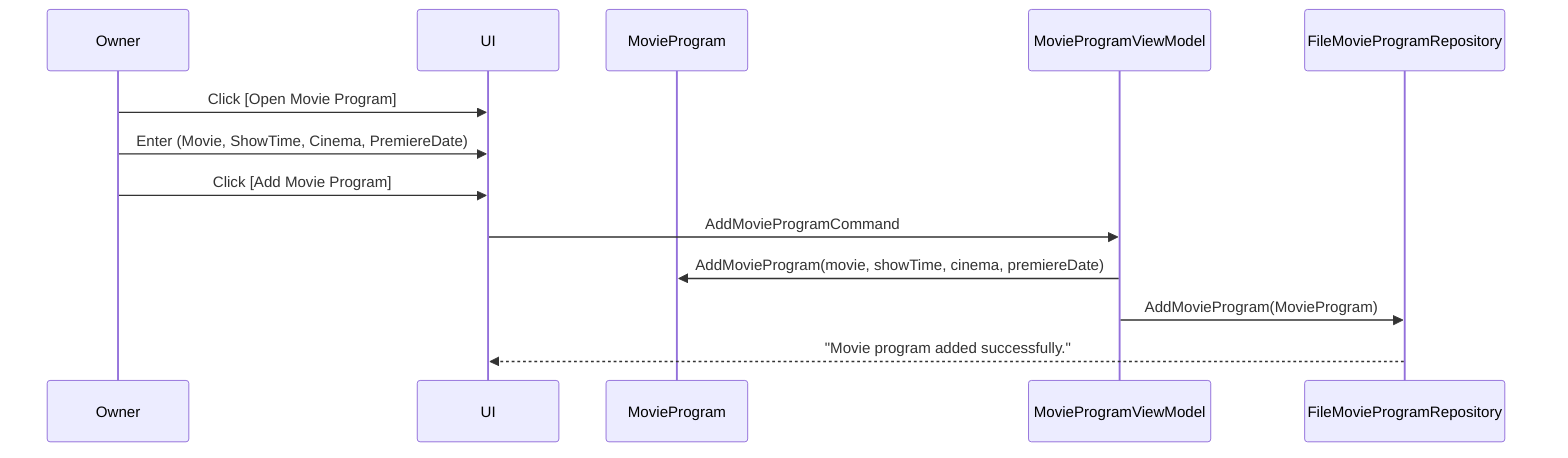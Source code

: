 ﻿sequenceDiagram 
participant Owner
participant UI
participant MovieProgram
participant MovieProgramViewModel
participant FileMovieProgramRepository

Owner ->> UI : Click [Open Movie Program]
Owner ->> UI : Enter (Movie, ShowTime, Cinema, PremiereDate)
Owner ->> UI : Click [Add Movie Program]
UI ->> MovieProgramViewModel: AddMovieProgramCommand
MovieProgramViewModel ->> MovieProgram: AddMovieProgram(movie, showTime, cinema, premiereDate)
MovieProgramViewModel ->> FileMovieProgramRepository: AddMovieProgram(MovieProgram)
FileMovieProgramRepository -->> UI: "Movie program added successfully."